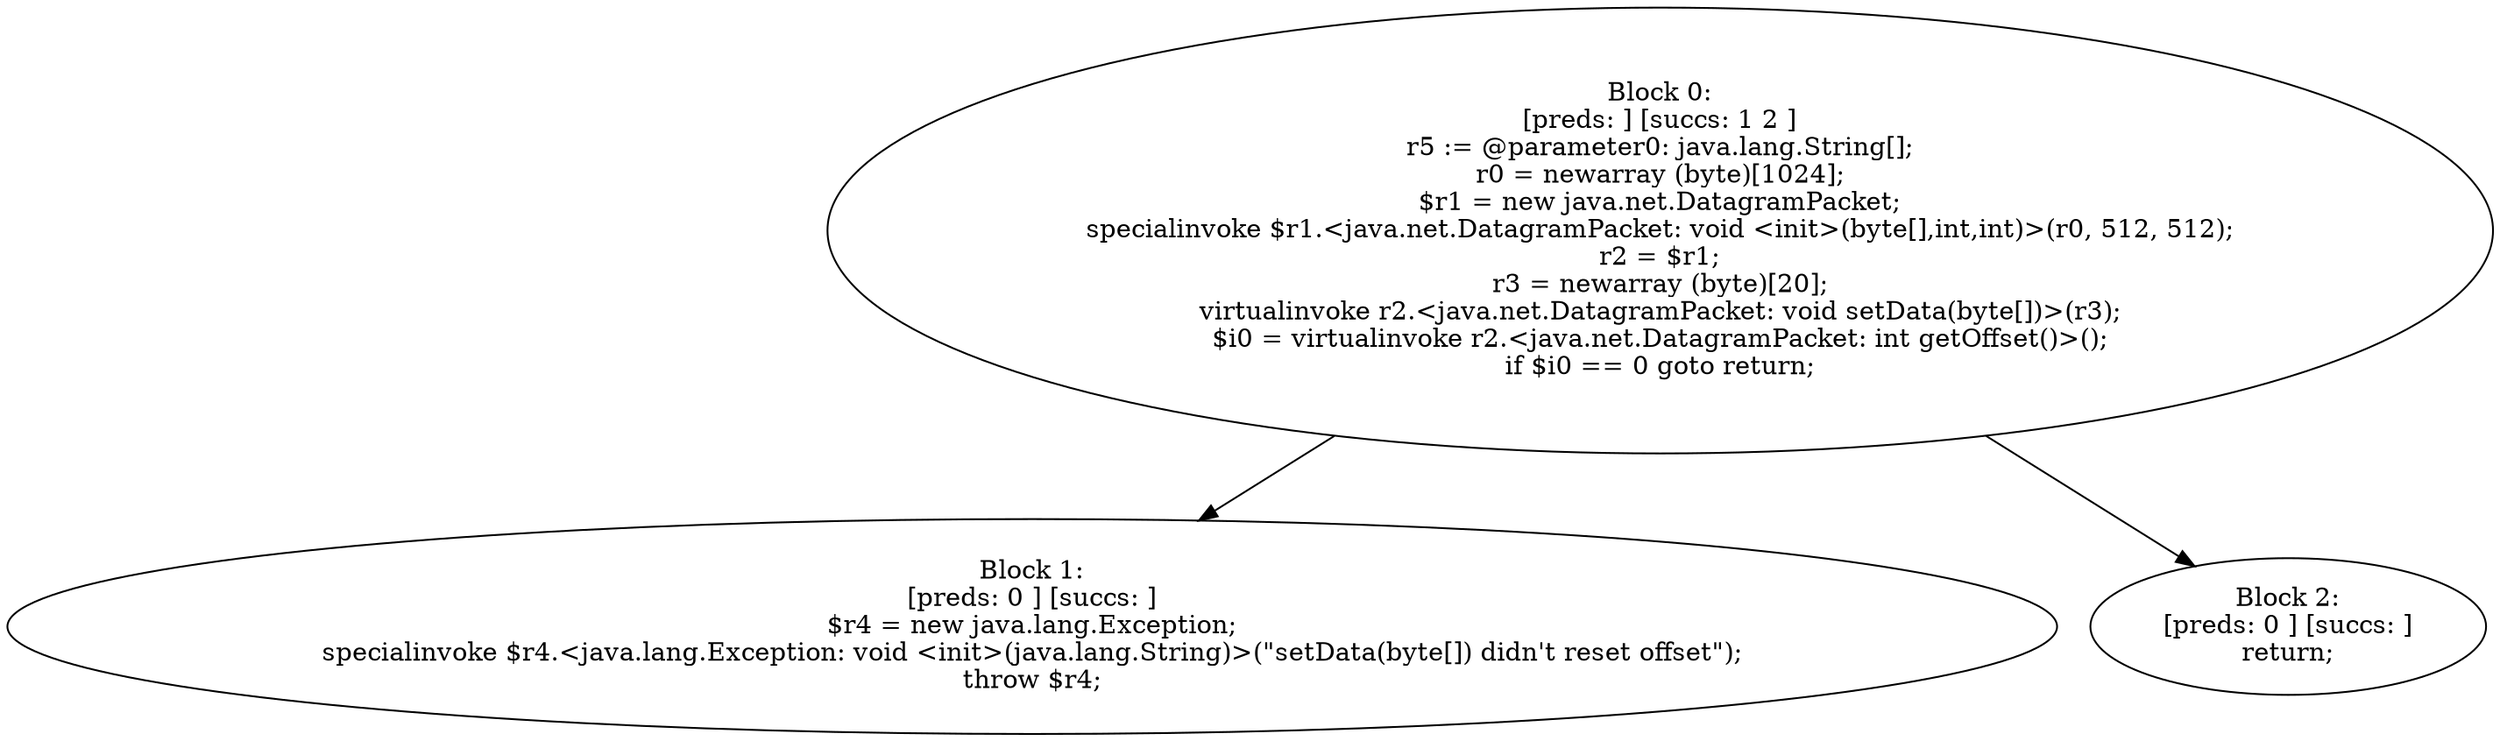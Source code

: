 digraph "unitGraph" {
    "Block 0:
[preds: ] [succs: 1 2 ]
r5 := @parameter0: java.lang.String[];
r0 = newarray (byte)[1024];
$r1 = new java.net.DatagramPacket;
specialinvoke $r1.<java.net.DatagramPacket: void <init>(byte[],int,int)>(r0, 512, 512);
r2 = $r1;
r3 = newarray (byte)[20];
virtualinvoke r2.<java.net.DatagramPacket: void setData(byte[])>(r3);
$i0 = virtualinvoke r2.<java.net.DatagramPacket: int getOffset()>();
if $i0 == 0 goto return;
"
    "Block 1:
[preds: 0 ] [succs: ]
$r4 = new java.lang.Exception;
specialinvoke $r4.<java.lang.Exception: void <init>(java.lang.String)>(\"setData(byte[]) didn\'t reset offset\");
throw $r4;
"
    "Block 2:
[preds: 0 ] [succs: ]
return;
"
    "Block 0:
[preds: ] [succs: 1 2 ]
r5 := @parameter0: java.lang.String[];
r0 = newarray (byte)[1024];
$r1 = new java.net.DatagramPacket;
specialinvoke $r1.<java.net.DatagramPacket: void <init>(byte[],int,int)>(r0, 512, 512);
r2 = $r1;
r3 = newarray (byte)[20];
virtualinvoke r2.<java.net.DatagramPacket: void setData(byte[])>(r3);
$i0 = virtualinvoke r2.<java.net.DatagramPacket: int getOffset()>();
if $i0 == 0 goto return;
"->"Block 1:
[preds: 0 ] [succs: ]
$r4 = new java.lang.Exception;
specialinvoke $r4.<java.lang.Exception: void <init>(java.lang.String)>(\"setData(byte[]) didn\'t reset offset\");
throw $r4;
";
    "Block 0:
[preds: ] [succs: 1 2 ]
r5 := @parameter0: java.lang.String[];
r0 = newarray (byte)[1024];
$r1 = new java.net.DatagramPacket;
specialinvoke $r1.<java.net.DatagramPacket: void <init>(byte[],int,int)>(r0, 512, 512);
r2 = $r1;
r3 = newarray (byte)[20];
virtualinvoke r2.<java.net.DatagramPacket: void setData(byte[])>(r3);
$i0 = virtualinvoke r2.<java.net.DatagramPacket: int getOffset()>();
if $i0 == 0 goto return;
"->"Block 2:
[preds: 0 ] [succs: ]
return;
";
}
